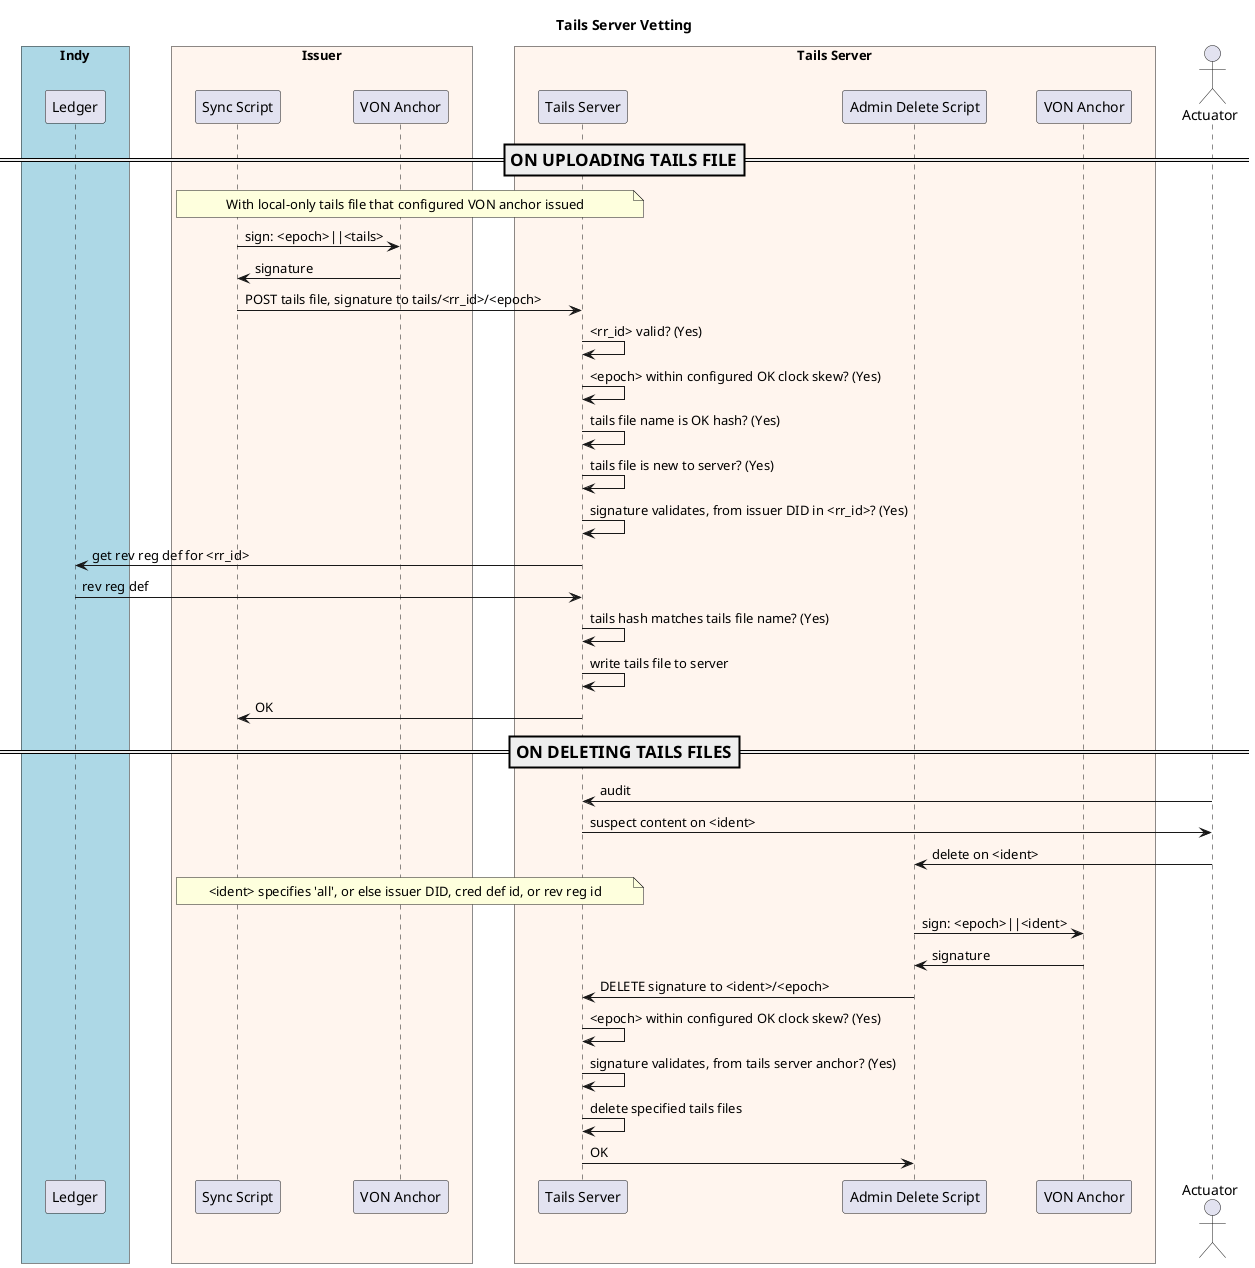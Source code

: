 @startuml
/'
Copyright 2017-2019 Government of Canada - Public Services and Procurement Canada - buyandsell.gc.ca

Licensed under the Apache License, Version 2.0 (the "License");
you may not use this file except in compliance with the License.
You may obtain a copy of the License at

http://www.apache.org/licenses/LICENSE-2.0

Unless required by applicable law or agreed to in writing, software
distributed under the License is distributed on an "AS IS" BASIS,
WITHOUT WARRANTIES OR CONDITIONS OF ANY KIND, either express or implied.
See the License for the specific language governing permissions and
limitations under the License.
'/

skinparam ParticipantPadding 20
skinparam BoxPadding 20

title Tails Server Vetting

box "Indy" #LightBlue
    participant "Ledger" as ledger
endbox

box "Issuer" #Seashell
    participant "Sync Script" as sync
    participant "VON Anchor" as ian
endbox

box "Tails Server" #Seashell
    participant "Tails Server" as tsrv
    participant "Admin Delete Script" as adel
    participant "VON Anchor" as tsan
endbox

actor Actuator as ator

=== ON UPLOADING TAILS FILE ==

note over sync, tsrv
    With local-only tails file that configured VON anchor issued
endnote

sync -> ian: sign: <epoch>||<tails>
ian -> sync: signature
sync -> tsrv: POST tails file, signature to tails/<rr_id>/<epoch>

tsrv -> tsrv: <rr_id> valid? (Yes)
tsrv -> tsrv: <epoch> within configured OK clock skew? (Yes)
tsrv -> tsrv: tails file name is OK hash? (Yes)
tsrv -> tsrv: tails file is new to server? (Yes)
tsrv -> tsrv: signature validates, from issuer DID in <rr_id>? (Yes)
tsrv -> ledger: get rev reg def for <rr_id>
ledger -> tsrv: rev reg def
tsrv -> tsrv: tails hash matches tails file name? (Yes)
tsrv -> tsrv: write tails file to server

tsrv -> sync: OK

=== ON DELETING TAILS FILES ==

ator -> tsrv: audit
tsrv -> ator: suspect content on <ident>
ator -> adel: delete on <ident>

note over sync, tsrv
    <ident> specifies 'all', or else issuer DID, cred def id, or rev reg id
endnote

adel -> tsan: sign: <epoch>||<ident>
tsan -> adel: signature
adel -> tsrv: DELETE signature to <ident>/<epoch>

tsrv -> tsrv: <epoch> within configured OK clock skew? (Yes)
tsrv -> tsrv: signature validates, from tails server anchor? (Yes)
tsrv -> tsrv: delete specified tails files

tsrv -> adel: OK
